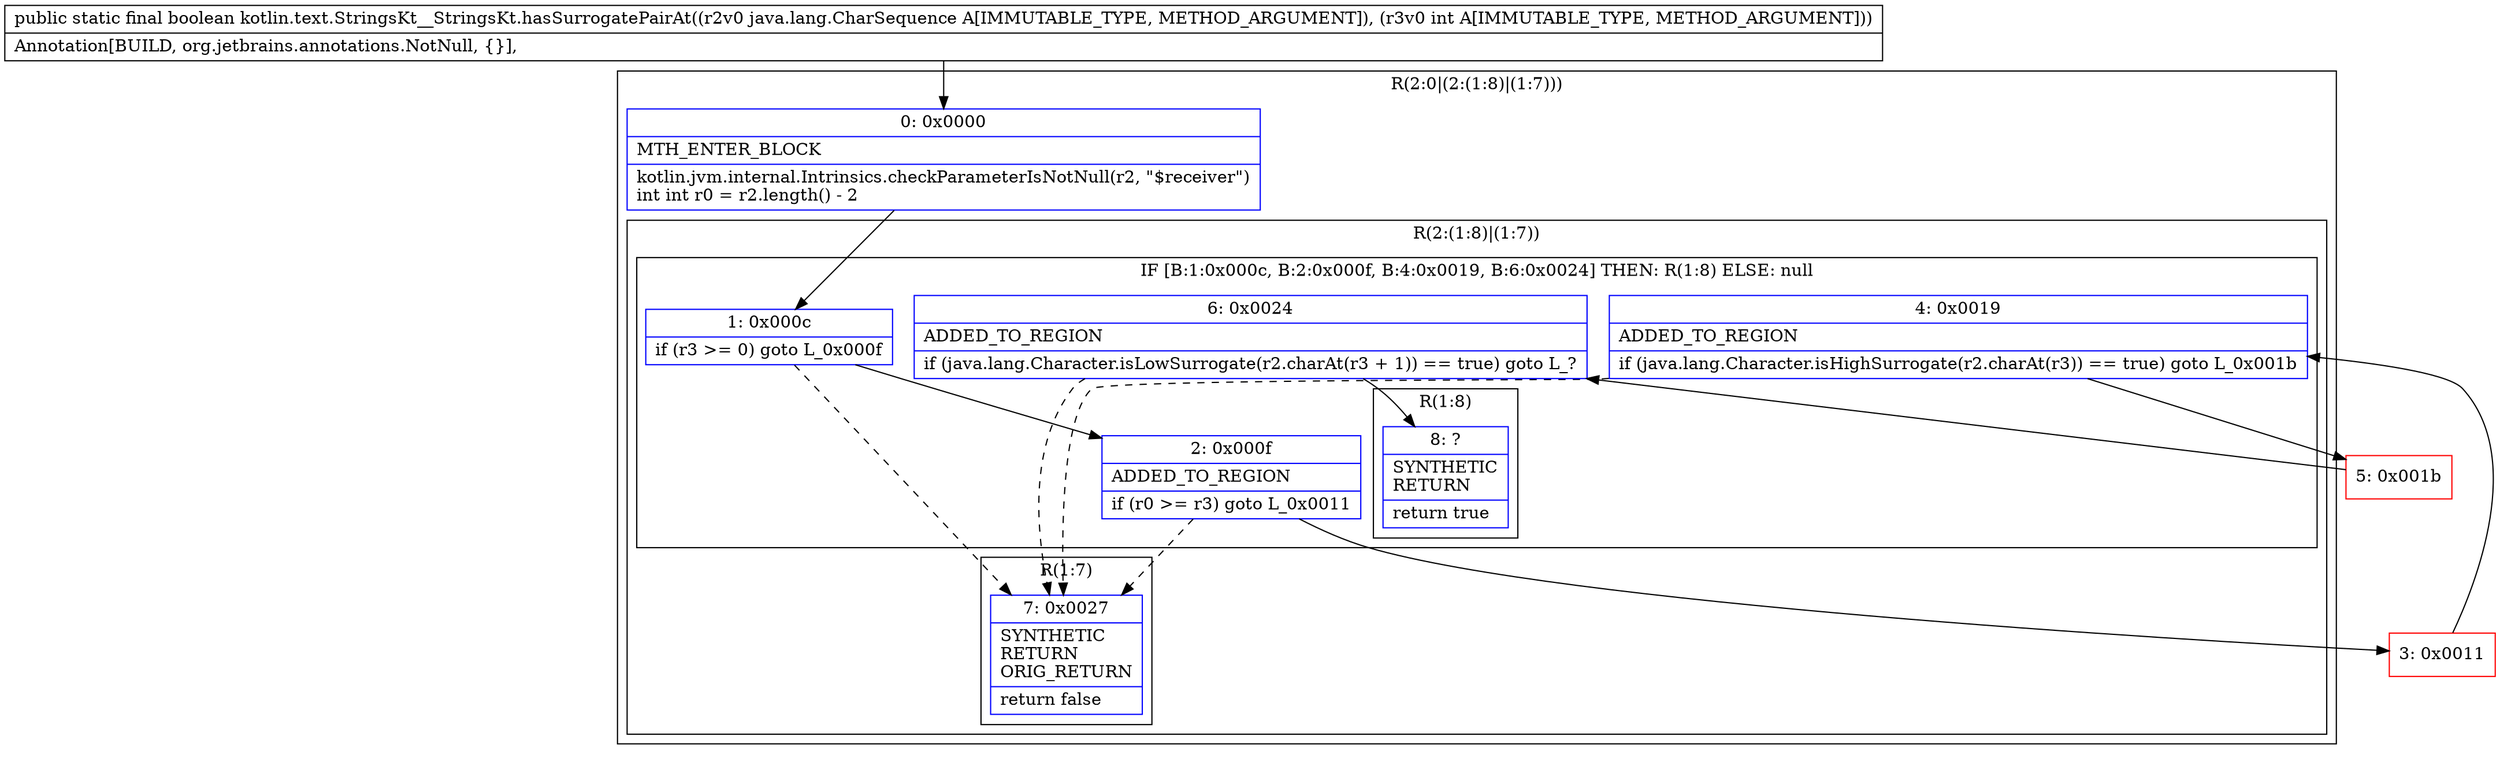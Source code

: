 digraph "CFG forkotlin.text.StringsKt__StringsKt.hasSurrogatePairAt(Ljava\/lang\/CharSequence;I)Z" {
subgraph cluster_Region_44494569 {
label = "R(2:0|(2:(1:8)|(1:7)))";
node [shape=record,color=blue];
Node_0 [shape=record,label="{0\:\ 0x0000|MTH_ENTER_BLOCK\l|kotlin.jvm.internal.Intrinsics.checkParameterIsNotNull(r2, \"$receiver\")\lint int r0 = r2.length() \- 2\l}"];
subgraph cluster_Region_965804855 {
label = "R(2:(1:8)|(1:7))";
node [shape=record,color=blue];
subgraph cluster_IfRegion_600413618 {
label = "IF [B:1:0x000c, B:2:0x000f, B:4:0x0019, B:6:0x0024] THEN: R(1:8) ELSE: null";
node [shape=record,color=blue];
Node_1 [shape=record,label="{1\:\ 0x000c|if (r3 \>= 0) goto L_0x000f\l}"];
Node_2 [shape=record,label="{2\:\ 0x000f|ADDED_TO_REGION\l|if (r0 \>= r3) goto L_0x0011\l}"];
Node_4 [shape=record,label="{4\:\ 0x0019|ADDED_TO_REGION\l|if (java.lang.Character.isHighSurrogate(r2.charAt(r3)) == true) goto L_0x001b\l}"];
Node_6 [shape=record,label="{6\:\ 0x0024|ADDED_TO_REGION\l|if (java.lang.Character.isLowSurrogate(r2.charAt(r3 + 1)) == true) goto L_?\l}"];
subgraph cluster_Region_141254171 {
label = "R(1:8)";
node [shape=record,color=blue];
Node_8 [shape=record,label="{8\:\ ?|SYNTHETIC\lRETURN\l|return true\l}"];
}
}
subgraph cluster_Region_1137225755 {
label = "R(1:7)";
node [shape=record,color=blue];
Node_7 [shape=record,label="{7\:\ 0x0027|SYNTHETIC\lRETURN\lORIG_RETURN\l|return false\l}"];
}
}
}
Node_3 [shape=record,color=red,label="{3\:\ 0x0011}"];
Node_5 [shape=record,color=red,label="{5\:\ 0x001b}"];
MethodNode[shape=record,label="{public static final boolean kotlin.text.StringsKt__StringsKt.hasSurrogatePairAt((r2v0 java.lang.CharSequence A[IMMUTABLE_TYPE, METHOD_ARGUMENT]), (r3v0 int A[IMMUTABLE_TYPE, METHOD_ARGUMENT]))  | Annotation[BUILD, org.jetbrains.annotations.NotNull, \{\}], \l}"];
MethodNode -> Node_0;
Node_0 -> Node_1;
Node_1 -> Node_2;
Node_1 -> Node_7[style=dashed];
Node_2 -> Node_3;
Node_2 -> Node_7[style=dashed];
Node_4 -> Node_5;
Node_4 -> Node_7[style=dashed];
Node_6 -> Node_7[style=dashed];
Node_6 -> Node_8;
Node_3 -> Node_4;
Node_5 -> Node_6;
}

